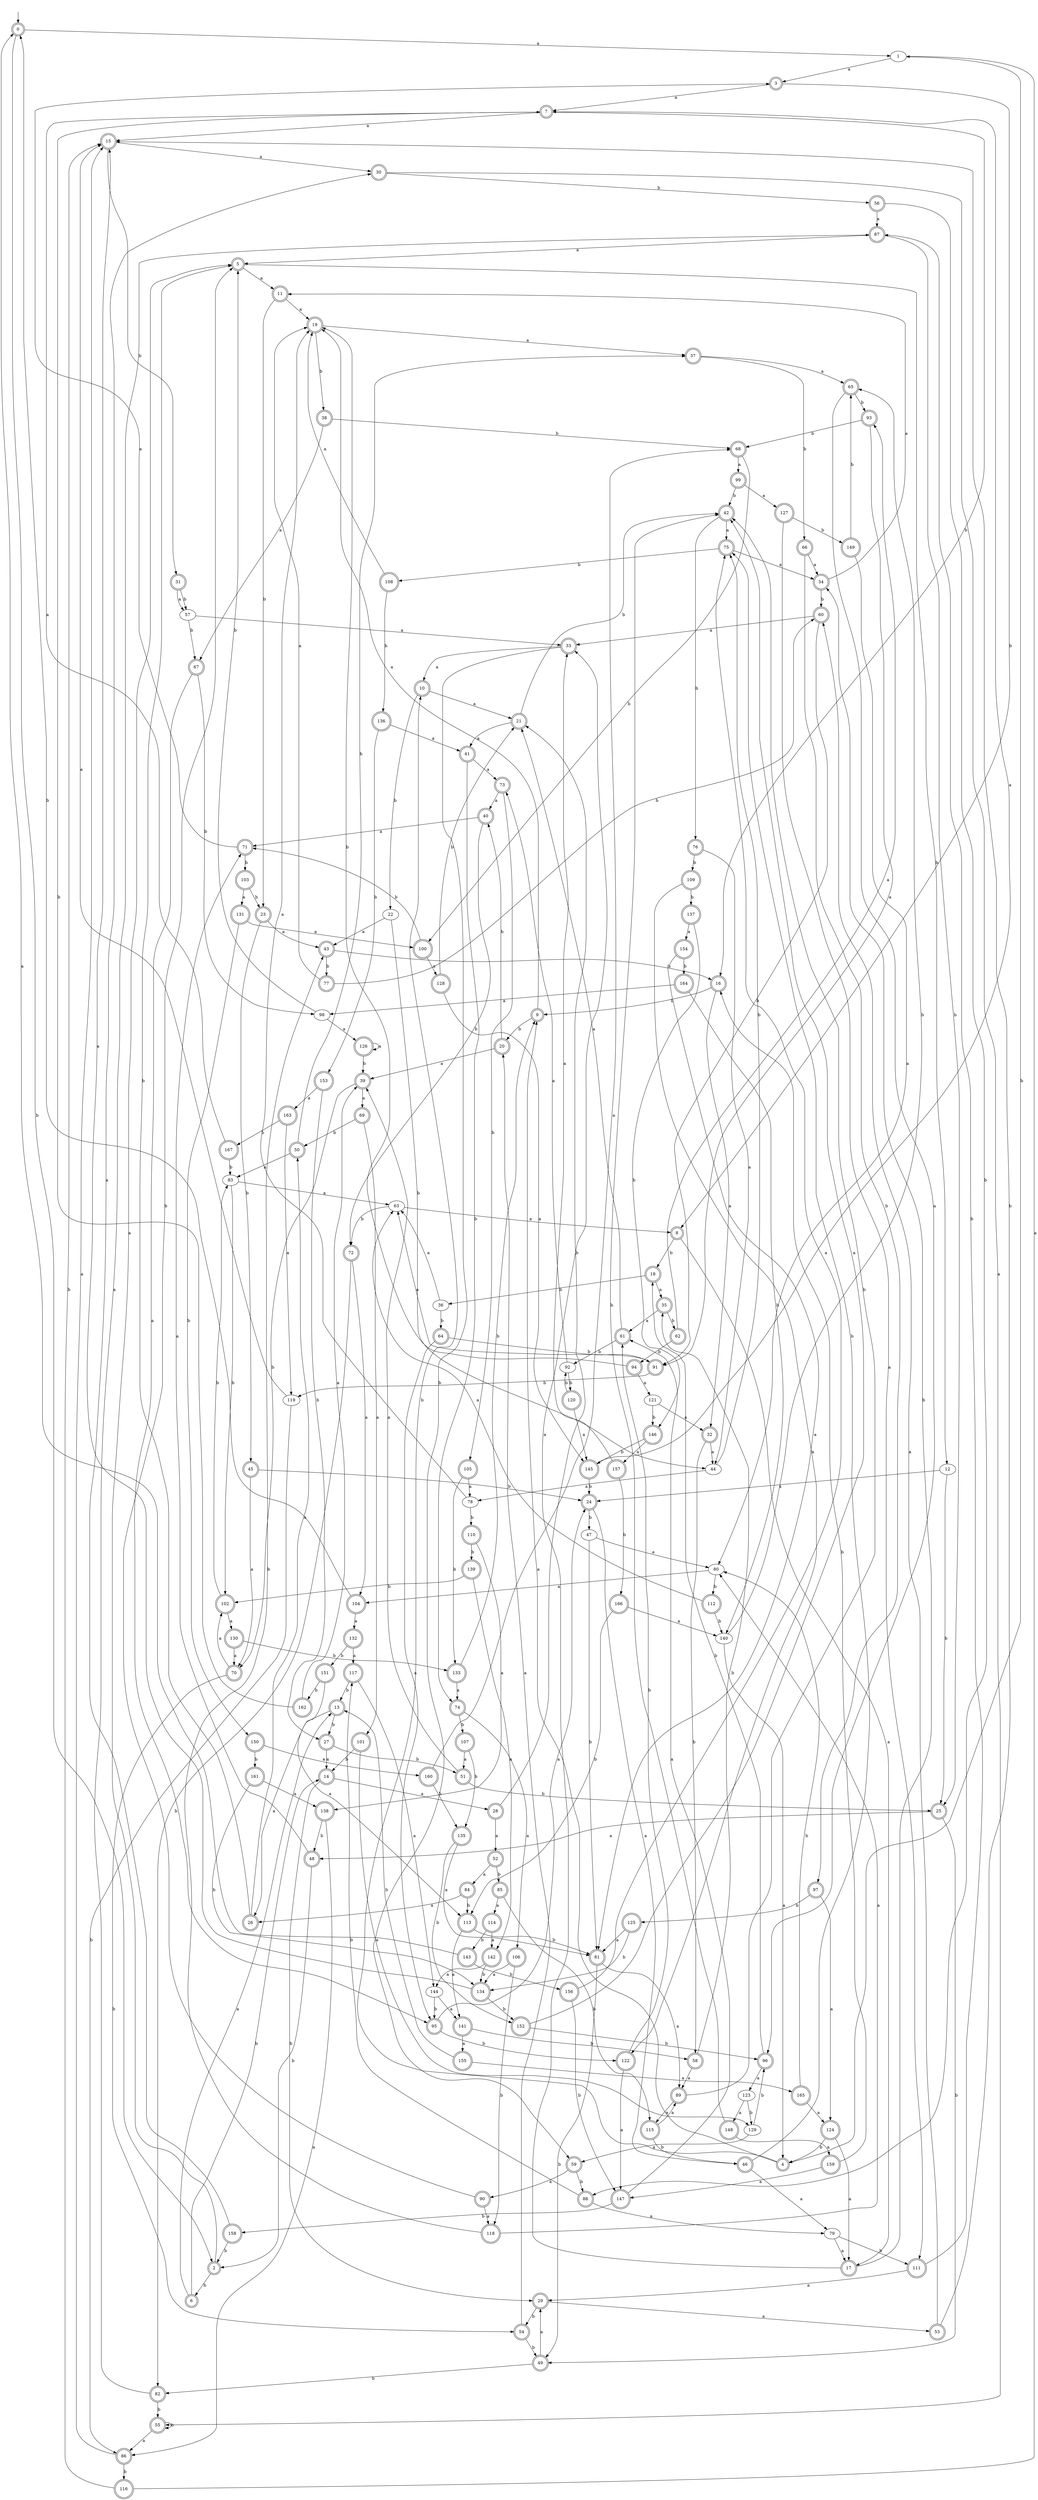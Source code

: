 digraph RandomDFA {
  __start0 [label="", shape=none];
  __start0 -> 0 [label=""];
  0 [shape=circle] [shape=doublecircle]
  0 -> 1 [label="a"]
  0 -> 2 [label="b"]
  1
  1 -> 3 [label="a"]
  1 -> 4 [label="b"]
  2 [shape=doublecircle]
  2 -> 5 [label="a"]
  2 -> 6 [label="b"]
  3 [shape=doublecircle]
  3 -> 7 [label="a"]
  3 -> 8 [label="b"]
  4 [shape=doublecircle]
  4 -> 9 [label="a"]
  4 -> 10 [label="b"]
  5 [shape=doublecircle]
  5 -> 11 [label="a"]
  5 -> 12 [label="b"]
  6 [shape=doublecircle]
  6 -> 13 [label="a"]
  6 -> 14 [label="b"]
  7 [shape=doublecircle]
  7 -> 15 [label="a"]
  7 -> 16 [label="b"]
  8 [shape=doublecircle]
  8 -> 17 [label="a"]
  8 -> 18 [label="b"]
  9 [shape=doublecircle]
  9 -> 19 [label="a"]
  9 -> 20 [label="b"]
  10 [shape=doublecircle]
  10 -> 21 [label="a"]
  10 -> 22 [label="b"]
  11 [shape=doublecircle]
  11 -> 19 [label="a"]
  11 -> 23 [label="b"]
  12
  12 -> 24 [label="a"]
  12 -> 25 [label="b"]
  13 [shape=doublecircle]
  13 -> 26 [label="a"]
  13 -> 27 [label="b"]
  14 [shape=doublecircle]
  14 -> 28 [label="a"]
  14 -> 29 [label="b"]
  15 [shape=doublecircle]
  15 -> 30 [label="a"]
  15 -> 31 [label="b"]
  16 [shape=doublecircle]
  16 -> 32 [label="a"]
  16 -> 9 [label="b"]
  17 [shape=doublecircle]
  17 -> 33 [label="a"]
  17 -> 34 [label="b"]
  18 [shape=doublecircle]
  18 -> 35 [label="a"]
  18 -> 36 [label="b"]
  19 [shape=doublecircle]
  19 -> 37 [label="a"]
  19 -> 38 [label="b"]
  20 [shape=doublecircle]
  20 -> 39 [label="a"]
  20 -> 40 [label="b"]
  21 [shape=doublecircle]
  21 -> 41 [label="a"]
  21 -> 42 [label="b"]
  22
  22 -> 43 [label="a"]
  22 -> 44 [label="b"]
  23 [shape=doublecircle]
  23 -> 43 [label="a"]
  23 -> 45 [label="b"]
  24 [shape=doublecircle]
  24 -> 46 [label="a"]
  24 -> 47 [label="b"]
  25 [shape=doublecircle]
  25 -> 48 [label="a"]
  25 -> 49 [label="b"]
  26 [shape=doublecircle]
  26 -> 50 [label="a"]
  26 -> 5 [label="b"]
  27 [shape=doublecircle]
  27 -> 14 [label="a"]
  27 -> 51 [label="b"]
  28 [shape=doublecircle]
  28 -> 52 [label="a"]
  28 -> 21 [label="b"]
  29 [shape=doublecircle]
  29 -> 53 [label="a"]
  29 -> 54 [label="b"]
  30 [shape=doublecircle]
  30 -> 55 [label="a"]
  30 -> 56 [label="b"]
  31 [shape=doublecircle]
  31 -> 57 [label="a"]
  31 -> 57 [label="b"]
  32 [shape=doublecircle]
  32 -> 44 [label="a"]
  32 -> 58 [label="b"]
  33 [shape=doublecircle]
  33 -> 10 [label="a"]
  33 -> 59 [label="b"]
  34 [shape=doublecircle]
  34 -> 11 [label="a"]
  34 -> 60 [label="b"]
  35 [shape=doublecircle]
  35 -> 61 [label="a"]
  35 -> 62 [label="b"]
  36
  36 -> 63 [label="a"]
  36 -> 64 [label="b"]
  37 [shape=doublecircle]
  37 -> 65 [label="a"]
  37 -> 66 [label="b"]
  38 [shape=doublecircle]
  38 -> 67 [label="a"]
  38 -> 68 [label="b"]
  39 [shape=doublecircle]
  39 -> 69 [label="a"]
  39 -> 70 [label="b"]
  40 [shape=doublecircle]
  40 -> 71 [label="a"]
  40 -> 72 [label="b"]
  41 [shape=doublecircle]
  41 -> 73 [label="a"]
  41 -> 74 [label="b"]
  42 [shape=doublecircle]
  42 -> 75 [label="a"]
  42 -> 76 [label="b"]
  43 [shape=doublecircle]
  43 -> 16 [label="a"]
  43 -> 77 [label="b"]
  44
  44 -> 78 [label="a"]
  44 -> 75 [label="b"]
  45 [shape=doublecircle]
  45 -> 70 [label="a"]
  45 -> 24 [label="b"]
  46 [shape=doublecircle]
  46 -> 79 [label="a"]
  46 -> 75 [label="b"]
  47
  47 -> 80 [label="a"]
  47 -> 81 [label="b"]
  48 [shape=doublecircle]
  48 -> 71 [label="a"]
  48 -> 2 [label="b"]
  49 [shape=doublecircle]
  49 -> 29 [label="a"]
  49 -> 82 [label="b"]
  50 [shape=doublecircle]
  50 -> 83 [label="a"]
  50 -> 37 [label="b"]
  51 [shape=doublecircle]
  51 -> 39 [label="a"]
  51 -> 25 [label="b"]
  52 [shape=doublecircle]
  52 -> 84 [label="a"]
  52 -> 85 [label="b"]
  53 [shape=doublecircle]
  53 -> 60 [label="a"]
  53 -> 15 [label="b"]
  54 [shape=doublecircle]
  54 -> 20 [label="a"]
  54 -> 49 [label="b"]
  55 [shape=doublecircle]
  55 -> 86 [label="a"]
  55 -> 55 [label="b"]
  56 [shape=doublecircle]
  56 -> 87 [label="a"]
  56 -> 88 [label="b"]
  57
  57 -> 33 [label="a"]
  57 -> 67 [label="b"]
  58 [shape=doublecircle]
  58 -> 89 [label="a"]
  58 -> 35 [label="b"]
  59 [shape=doublecircle]
  59 -> 90 [label="a"]
  59 -> 88 [label="b"]
  60 [shape=doublecircle]
  60 -> 33 [label="a"]
  60 -> 91 [label="b"]
  61 [shape=doublecircle]
  61 -> 21 [label="a"]
  61 -> 92 [label="b"]
  62 [shape=doublecircle]
  62 -> 93 [label="a"]
  62 -> 94 [label="b"]
  63
  63 -> 8 [label="a"]
  63 -> 72 [label="b"]
  64 [shape=doublecircle]
  64 -> 95 [label="a"]
  64 -> 91 [label="b"]
  65 [shape=doublecircle]
  65 -> 96 [label="a"]
  65 -> 93 [label="b"]
  66 [shape=doublecircle]
  66 -> 34 [label="a"]
  66 -> 97 [label="b"]
  67 [shape=doublecircle]
  67 -> 95 [label="a"]
  67 -> 98 [label="b"]
  68 [shape=doublecircle]
  68 -> 99 [label="a"]
  68 -> 100 [label="b"]
  69 [shape=doublecircle]
  69 -> 101 [label="a"]
  69 -> 50 [label="b"]
  70 [shape=doublecircle]
  70 -> 102 [label="a"]
  70 -> 54 [label="b"]
  71 [shape=doublecircle]
  71 -> 3 [label="a"]
  71 -> 103 [label="b"]
  72 [shape=doublecircle]
  72 -> 104 [label="a"]
  72 -> 82 [label="b"]
  73 [shape=doublecircle]
  73 -> 40 [label="a"]
  73 -> 105 [label="b"]
  74 [shape=doublecircle]
  74 -> 106 [label="a"]
  74 -> 107 [label="b"]
  75 [shape=doublecircle]
  75 -> 34 [label="a"]
  75 -> 108 [label="b"]
  76 [shape=doublecircle]
  76 -> 44 [label="a"]
  76 -> 109 [label="b"]
  77 [shape=doublecircle]
  77 -> 19 [label="a"]
  77 -> 60 [label="b"]
  78
  78 -> 19 [label="a"]
  78 -> 110 [label="b"]
  79
  79 -> 17 [label="a"]
  79 -> 111 [label="b"]
  80
  80 -> 104 [label="a"]
  80 -> 112 [label="b"]
  81 [shape=doublecircle]
  81 -> 89 [label="a"]
  81 -> 49 [label="b"]
  82 [shape=doublecircle]
  82 -> 87 [label="a"]
  82 -> 55 [label="b"]
  83
  83 -> 63 [label="a"]
  83 -> 102 [label="b"]
  84 [shape=doublecircle]
  84 -> 26 [label="a"]
  84 -> 113 [label="b"]
  85 [shape=doublecircle]
  85 -> 114 [label="a"]
  85 -> 115 [label="b"]
  86 [shape=doublecircle]
  86 -> 15 [label="a"]
  86 -> 116 [label="b"]
  87 [shape=doublecircle]
  87 -> 5 [label="a"]
  87 -> 25 [label="b"]
  88 [shape=doublecircle]
  88 -> 79 [label="a"]
  88 -> 117 [label="b"]
  89 [shape=doublecircle]
  89 -> 115 [label="a"]
  89 -> 42 [label="b"]
  90 [shape=doublecircle]
  90 -> 118 [label="a"]
  90 -> 5 [label="b"]
  91 [shape=doublecircle]
  91 -> 63 [label="a"]
  91 -> 119 [label="b"]
  92
  92 -> 73 [label="a"]
  92 -> 120 [label="b"]
  93 [shape=doublecircle]
  93 -> 91 [label="a"]
  93 -> 68 [label="b"]
  94 [shape=doublecircle]
  94 -> 121 [label="a"]
  94 -> 19 [label="b"]
  95 [shape=doublecircle]
  95 -> 24 [label="a"]
  95 -> 122 [label="b"]
  96 [shape=doublecircle]
  96 -> 123 [label="a"]
  96 -> 18 [label="b"]
  97 [shape=doublecircle]
  97 -> 124 [label="a"]
  97 -> 125 [label="b"]
  98
  98 -> 126 [label="a"]
  98 -> 5 [label="b"]
  99 [shape=doublecircle]
  99 -> 127 [label="a"]
  99 -> 42 [label="b"]
  100 [shape=doublecircle]
  100 -> 128 [label="a"]
  100 -> 71 [label="b"]
  101 [shape=doublecircle]
  101 -> 129 [label="a"]
  101 -> 14 [label="b"]
  102 [shape=doublecircle]
  102 -> 130 [label="a"]
  102 -> 83 [label="b"]
  103 [shape=doublecircle]
  103 -> 131 [label="a"]
  103 -> 23 [label="b"]
  104 [shape=doublecircle]
  104 -> 132 [label="a"]
  104 -> 0 [label="b"]
  105 [shape=doublecircle]
  105 -> 78 [label="a"]
  105 -> 133 [label="b"]
  106 [shape=doublecircle]
  106 -> 134 [label="a"]
  106 -> 118 [label="b"]
  107 [shape=doublecircle]
  107 -> 51 [label="a"]
  107 -> 135 [label="b"]
  108 [shape=doublecircle]
  108 -> 19 [label="a"]
  108 -> 136 [label="b"]
  109 [shape=doublecircle]
  109 -> 122 [label="a"]
  109 -> 137 [label="b"]
  110 [shape=doublecircle]
  110 -> 138 [label="a"]
  110 -> 139 [label="b"]
  111 [shape=doublecircle]
  111 -> 29 [label="a"]
  111 -> 87 [label="b"]
  112 [shape=doublecircle]
  112 -> 63 [label="a"]
  112 -> 140 [label="b"]
  113 [shape=doublecircle]
  113 -> 141 [label="a"]
  113 -> 81 [label="b"]
  114 [shape=doublecircle]
  114 -> 142 [label="a"]
  114 -> 143 [label="b"]
  115 [shape=doublecircle]
  115 -> 89 [label="a"]
  115 -> 46 [label="b"]
  116 [shape=doublecircle]
  116 -> 1 [label="a"]
  116 -> 15 [label="b"]
  117 [shape=doublecircle]
  117 -> 144 [label="a"]
  117 -> 13 [label="b"]
  118 [shape=doublecircle]
  118 -> 80 [label="a"]
  118 -> 43 [label="b"]
  119
  119 -> 15 [label="a"]
  119 -> 86 [label="b"]
  120 [shape=doublecircle]
  120 -> 145 [label="a"]
  120 -> 92 [label="b"]
  121
  121 -> 32 [label="a"]
  121 -> 146 [label="b"]
  122 [shape=doublecircle]
  122 -> 147 [label="a"]
  122 -> 61 [label="b"]
  123
  123 -> 148 [label="a"]
  123 -> 129 [label="b"]
  124 [shape=doublecircle]
  124 -> 17 [label="a"]
  124 -> 4 [label="b"]
  125 [shape=doublecircle]
  125 -> 81 [label="a"]
  125 -> 134 [label="b"]
  126 [shape=doublecircle]
  126 -> 126 [label="a"]
  126 -> 39 [label="b"]
  127 [shape=doublecircle]
  127 -> 111 [label="a"]
  127 -> 149 [label="b"]
  128 [shape=doublecircle]
  128 -> 145 [label="a"]
  128 -> 21 [label="b"]
  129
  129 -> 59 [label="a"]
  129 -> 96 [label="b"]
  130 [shape=doublecircle]
  130 -> 70 [label="a"]
  130 -> 133 [label="b"]
  131 [shape=doublecircle]
  131 -> 100 [label="a"]
  131 -> 150 [label="b"]
  132 [shape=doublecircle]
  132 -> 117 [label="a"]
  132 -> 151 [label="b"]
  133 [shape=doublecircle]
  133 -> 74 [label="a"]
  133 -> 9 [label="b"]
  134 [shape=doublecircle]
  134 -> 15 [label="a"]
  134 -> 152 [label="b"]
  135 [shape=doublecircle]
  135 -> 81 [label="a"]
  135 -> 152 [label="b"]
  136 [shape=doublecircle]
  136 -> 41 [label="a"]
  136 -> 153 [label="b"]
  137 [shape=doublecircle]
  137 -> 154 [label="a"]
  137 -> 146 [label="b"]
  138 [shape=doublecircle]
  138 -> 86 [label="a"]
  138 -> 48 [label="b"]
  139 [shape=doublecircle]
  139 -> 142 [label="a"]
  139 -> 102 [label="b"]
  140
  140 -> 4 [label="a"]
  140 -> 65 [label="b"]
  141 [shape=doublecircle]
  141 -> 155 [label="a"]
  141 -> 58 [label="b"]
  142 [shape=doublecircle]
  142 -> 144 [label="a"]
  142 -> 134 [label="b"]
  143 [shape=doublecircle]
  143 -> 0 [label="a"]
  143 -> 156 [label="b"]
  144
  144 -> 141 [label="a"]
  144 -> 95 [label="b"]
  145 [shape=doublecircle]
  145 -> 7 [label="a"]
  145 -> 24 [label="b"]
  146 [shape=doublecircle]
  146 -> 157 [label="a"]
  146 -> 145 [label="b"]
  147 [shape=doublecircle]
  147 -> 61 [label="a"]
  147 -> 158 [label="b"]
  148 [shape=doublecircle]
  148 -> 159 [label="a"]
  148 -> 42 [label="b"]
  149 [shape=doublecircle]
  149 -> 80 [label="a"]
  149 -> 65 [label="b"]
  150 [shape=doublecircle]
  150 -> 160 [label="a"]
  150 -> 161 [label="b"]
  151 [shape=doublecircle]
  151 -> 113 [label="a"]
  151 -> 162 [label="b"]
  152 [shape=doublecircle]
  152 -> 42 [label="a"]
  152 -> 96 [label="b"]
  153 [shape=doublecircle]
  153 -> 163 [label="a"]
  153 -> 27 [label="b"]
  154 [shape=doublecircle]
  154 -> 81 [label="a"]
  154 -> 164 [label="b"]
  155 [shape=doublecircle]
  155 -> 165 [label="a"]
  155 -> 13 [label="b"]
  156 [shape=doublecircle]
  156 -> 75 [label="a"]
  156 -> 147 [label="b"]
  157 [shape=doublecircle]
  157 -> 33 [label="a"]
  157 -> 166 [label="b"]
  158 [shape=doublecircle]
  158 -> 30 [label="a"]
  158 -> 2 [label="b"]
  159 [shape=doublecircle]
  159 -> 147 [label="a"]
  159 -> 16 [label="b"]
  160 [shape=doublecircle]
  160 -> 68 [label="a"]
  160 -> 135 [label="b"]
  161 [shape=doublecircle]
  161 -> 138 [label="a"]
  161 -> 134 [label="b"]
  162 [shape=doublecircle]
  162 -> 39 [label="a"]
  162 -> 7 [label="b"]
  163 [shape=doublecircle]
  163 -> 119 [label="a"]
  163 -> 167 [label="b"]
  164 [shape=doublecircle]
  164 -> 98 [label="a"]
  164 -> 140 [label="b"]
  165 [shape=doublecircle]
  165 -> 124 [label="a"]
  165 -> 80 [label="b"]
  166 [shape=doublecircle]
  166 -> 140 [label="a"]
  166 -> 113 [label="b"]
  167 [shape=doublecircle]
  167 -> 7 [label="a"]
  167 -> 83 [label="b"]
}
